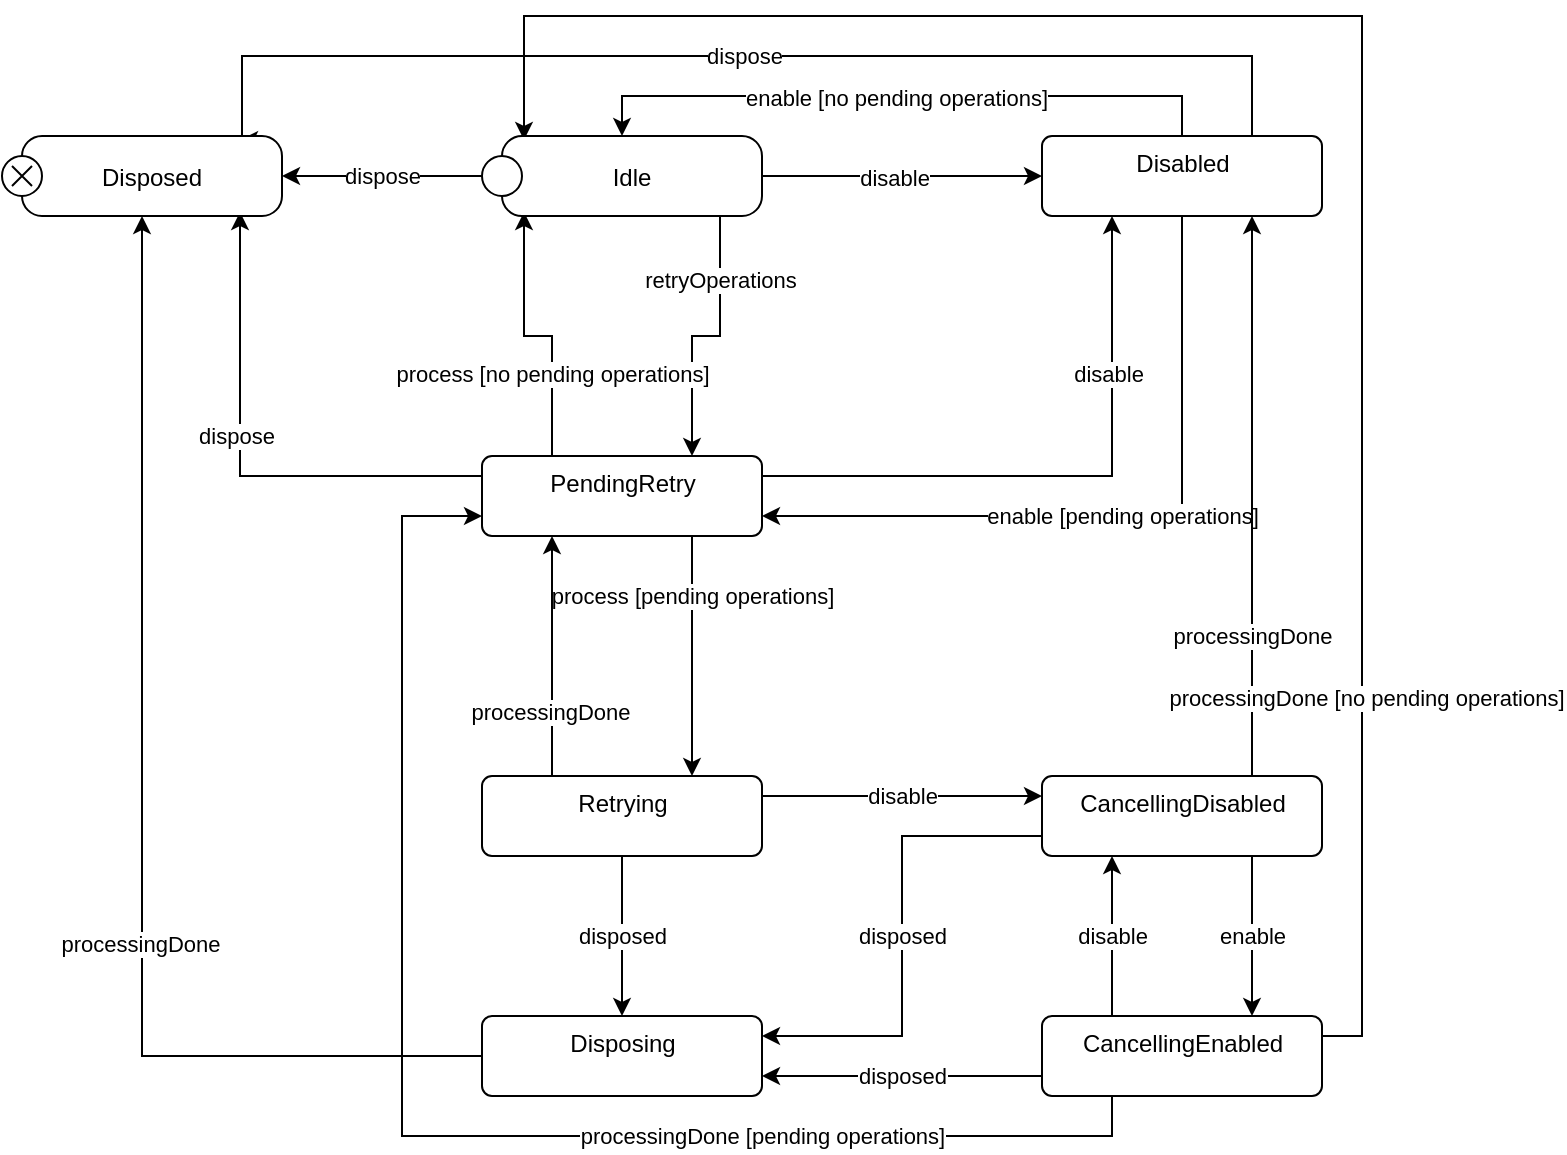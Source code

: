 <mxfile version="18.0.1" type="device"><diagram id="Zu8u0L39VnVUAA15F6GC" name="Seite-1"><mxGraphModel dx="1426" dy="797" grid="1" gridSize="10" guides="1" tooltips="1" connect="1" arrows="1" fold="1" page="1" pageScale="1" pageWidth="827" pageHeight="1169" math="0" shadow="0"><root><mxCell id="0"/><mxCell id="1" parent="0"/><mxCell id="xqBSbF9s4oPgl1QBi0ko-9" style="edgeStyle=orthogonalEdgeStyle;rounded=0;orthogonalLoop=1;jettySize=auto;html=1;entryX=0;entryY=0.5;entryDx=0;entryDy=0;exitX=1;exitY=0.5;exitDx=0;exitDy=0;" edge="1" parent="1" source="xqBSbF9s4oPgl1QBi0ko-45" target="xqBSbF9s4oPgl1QBi0ko-2"><mxGeometry relative="1" as="geometry"/></mxCell><mxCell id="xqBSbF9s4oPgl1QBi0ko-11" value="disable" style="edgeLabel;html=1;align=center;verticalAlign=middle;resizable=0;points=[];" vertex="1" connectable="0" parent="xqBSbF9s4oPgl1QBi0ko-9"><mxGeometry x="-0.057" y="-1" relative="1" as="geometry"><mxPoint as="offset"/></mxGeometry></mxCell><mxCell id="xqBSbF9s4oPgl1QBi0ko-12" value="retryOperations" style="edgeStyle=orthogonalEdgeStyle;rounded=0;orthogonalLoop=1;jettySize=auto;html=1;exitX=0.85;exitY=0.95;exitDx=0;exitDy=0;entryX=0.75;entryY=0;entryDx=0;entryDy=0;exitPerimeter=0;" edge="1" parent="1" source="xqBSbF9s4oPgl1QBi0ko-45" target="xqBSbF9s4oPgl1QBi0ko-3"><mxGeometry x="-0.5" relative="1" as="geometry"><mxPoint as="offset"/></mxGeometry></mxCell><mxCell id="xqBSbF9s4oPgl1QBi0ko-13" value="dispose" style="edgeStyle=orthogonalEdgeStyle;rounded=0;orthogonalLoop=1;jettySize=auto;html=1;entryX=1;entryY=0.5;entryDx=0;entryDy=0;exitX=0;exitY=0.5;exitDx=0;exitDy=0;" edge="1" parent="1" source="xqBSbF9s4oPgl1QBi0ko-45" target="xqBSbF9s4oPgl1QBi0ko-47"><mxGeometry relative="1" as="geometry"/></mxCell><mxCell id="xqBSbF9s4oPgl1QBi0ko-14" style="edgeStyle=orthogonalEdgeStyle;rounded=0;orthogonalLoop=1;jettySize=auto;html=1;entryX=0.5;entryY=0;entryDx=0;entryDy=0;exitX=0.5;exitY=0;exitDx=0;exitDy=0;" edge="1" parent="1" source="xqBSbF9s4oPgl1QBi0ko-2" target="xqBSbF9s4oPgl1QBi0ko-45"><mxGeometry relative="1" as="geometry"><Array as="points"><mxPoint x="630" y="100"/><mxPoint x="350" y="100"/></Array></mxGeometry></mxCell><mxCell id="xqBSbF9s4oPgl1QBi0ko-16" value="enable [no pending operations]" style="edgeLabel;html=1;align=center;verticalAlign=middle;resizable=0;points=[];" vertex="1" connectable="0" parent="xqBSbF9s4oPgl1QBi0ko-14"><mxGeometry x="0.019" y="1" relative="1" as="geometry"><mxPoint as="offset"/></mxGeometry></mxCell><mxCell id="xqBSbF9s4oPgl1QBi0ko-17" value="enable [pending operations]" style="edgeStyle=orthogonalEdgeStyle;rounded=0;orthogonalLoop=1;jettySize=auto;html=1;exitX=0.5;exitY=1;exitDx=0;exitDy=0;entryX=1;entryY=0.75;entryDx=0;entryDy=0;" edge="1" parent="1" source="xqBSbF9s4oPgl1QBi0ko-2" target="xqBSbF9s4oPgl1QBi0ko-3"><mxGeometry relative="1" as="geometry"/></mxCell><mxCell id="xqBSbF9s4oPgl1QBi0ko-18" value="dispose" style="edgeStyle=orthogonalEdgeStyle;rounded=0;orthogonalLoop=1;jettySize=auto;html=1;exitX=0.75;exitY=0;exitDx=0;exitDy=0;entryX=0.85;entryY=0.05;entryDx=0;entryDy=0;entryPerimeter=0;" edge="1" parent="1" source="xqBSbF9s4oPgl1QBi0ko-2" target="xqBSbF9s4oPgl1QBi0ko-47"><mxGeometry relative="1" as="geometry"><Array as="points"><mxPoint x="665" y="80"/><mxPoint x="160" y="80"/></Array></mxGeometry></mxCell><mxCell id="xqBSbF9s4oPgl1QBi0ko-2" value="Disabled" style="html=1;align=center;verticalAlign=top;rounded=1;absoluteArcSize=1;arcSize=10;dashed=0;" vertex="1" parent="1"><mxGeometry x="560" y="120" width="140" height="40" as="geometry"/></mxCell><mxCell id="xqBSbF9s4oPgl1QBi0ko-19" style="edgeStyle=orthogonalEdgeStyle;rounded=0;orthogonalLoop=1;jettySize=auto;html=1;exitX=1;exitY=0.25;exitDx=0;exitDy=0;entryX=0.25;entryY=1;entryDx=0;entryDy=0;" edge="1" parent="1" source="xqBSbF9s4oPgl1QBi0ko-3" target="xqBSbF9s4oPgl1QBi0ko-2"><mxGeometry relative="1" as="geometry"/></mxCell><mxCell id="xqBSbF9s4oPgl1QBi0ko-20" value="disable" style="edgeLabel;html=1;align=center;verticalAlign=middle;resizable=0;points=[];" vertex="1" connectable="0" parent="xqBSbF9s4oPgl1QBi0ko-19"><mxGeometry x="0.482" y="2" relative="1" as="geometry"><mxPoint as="offset"/></mxGeometry></mxCell><mxCell id="xqBSbF9s4oPgl1QBi0ko-21" style="edgeStyle=orthogonalEdgeStyle;rounded=0;orthogonalLoop=1;jettySize=auto;html=1;exitX=0.25;exitY=0;exitDx=0;exitDy=0;entryX=0.15;entryY=0.95;entryDx=0;entryDy=0;entryPerimeter=0;" edge="1" parent="1" source="xqBSbF9s4oPgl1QBi0ko-3" target="xqBSbF9s4oPgl1QBi0ko-45"><mxGeometry relative="1" as="geometry"/></mxCell><mxCell id="xqBSbF9s4oPgl1QBi0ko-22" value="process [no pending operations]" style="edgeLabel;html=1;align=center;verticalAlign=middle;resizable=0;points=[];" vertex="1" connectable="0" parent="xqBSbF9s4oPgl1QBi0ko-21"><mxGeometry x="-0.4" relative="1" as="geometry"><mxPoint as="offset"/></mxGeometry></mxCell><mxCell id="xqBSbF9s4oPgl1QBi0ko-23" value="process [pending operations]" style="edgeStyle=orthogonalEdgeStyle;rounded=0;orthogonalLoop=1;jettySize=auto;html=1;exitX=0.75;exitY=1;exitDx=0;exitDy=0;entryX=0.75;entryY=0;entryDx=0;entryDy=0;" edge="1" parent="1" source="xqBSbF9s4oPgl1QBi0ko-3" target="xqBSbF9s4oPgl1QBi0ko-4"><mxGeometry x="-0.5" relative="1" as="geometry"><mxPoint as="offset"/></mxGeometry></mxCell><mxCell id="xqBSbF9s4oPgl1QBi0ko-24" style="edgeStyle=orthogonalEdgeStyle;rounded=0;orthogonalLoop=1;jettySize=auto;html=1;exitX=0;exitY=0.25;exitDx=0;exitDy=0;entryX=0.85;entryY=0.95;entryDx=0;entryDy=0;entryPerimeter=0;" edge="1" parent="1" source="xqBSbF9s4oPgl1QBi0ko-3" target="xqBSbF9s4oPgl1QBi0ko-47"><mxGeometry relative="1" as="geometry"/></mxCell><mxCell id="xqBSbF9s4oPgl1QBi0ko-25" value="dispose" style="edgeLabel;html=1;align=center;verticalAlign=middle;resizable=0;points=[];" vertex="1" connectable="0" parent="xqBSbF9s4oPgl1QBi0ko-24"><mxGeometry x="0.12" y="2" relative="1" as="geometry"><mxPoint as="offset"/></mxGeometry></mxCell><mxCell id="xqBSbF9s4oPgl1QBi0ko-3" value="PendingRetry" style="html=1;align=center;verticalAlign=top;rounded=1;absoluteArcSize=1;arcSize=10;dashed=0;" vertex="1" parent="1"><mxGeometry x="280" y="280" width="140" height="40" as="geometry"/></mxCell><mxCell id="xqBSbF9s4oPgl1QBi0ko-26" value="disable" style="edgeStyle=orthogonalEdgeStyle;rounded=0;orthogonalLoop=1;jettySize=auto;html=1;exitX=1;exitY=0.25;exitDx=0;exitDy=0;entryX=0;entryY=0.25;entryDx=0;entryDy=0;" edge="1" parent="1" source="xqBSbF9s4oPgl1QBi0ko-4" target="xqBSbF9s4oPgl1QBi0ko-5"><mxGeometry relative="1" as="geometry"/></mxCell><mxCell id="xqBSbF9s4oPgl1QBi0ko-29" style="edgeStyle=orthogonalEdgeStyle;rounded=0;orthogonalLoop=1;jettySize=auto;html=1;exitX=0.25;exitY=0;exitDx=0;exitDy=0;entryX=0.25;entryY=1;entryDx=0;entryDy=0;" edge="1" parent="1" source="xqBSbF9s4oPgl1QBi0ko-4" target="xqBSbF9s4oPgl1QBi0ko-3"><mxGeometry relative="1" as="geometry"/></mxCell><mxCell id="xqBSbF9s4oPgl1QBi0ko-30" value="processingDone" style="edgeLabel;html=1;align=center;verticalAlign=middle;resizable=0;points=[];" vertex="1" connectable="0" parent="xqBSbF9s4oPgl1QBi0ko-29"><mxGeometry x="-0.467" y="1" relative="1" as="geometry"><mxPoint as="offset"/></mxGeometry></mxCell><mxCell id="xqBSbF9s4oPgl1QBi0ko-31" value="disposed" style="edgeStyle=orthogonalEdgeStyle;rounded=0;orthogonalLoop=1;jettySize=auto;html=1;exitX=0.5;exitY=1;exitDx=0;exitDy=0;entryX=0.5;entryY=0;entryDx=0;entryDy=0;" edge="1" parent="1" source="xqBSbF9s4oPgl1QBi0ko-4" target="xqBSbF9s4oPgl1QBi0ko-8"><mxGeometry relative="1" as="geometry"/></mxCell><mxCell id="xqBSbF9s4oPgl1QBi0ko-4" value="Retrying" style="html=1;align=center;verticalAlign=top;rounded=1;absoluteArcSize=1;arcSize=10;dashed=0;" vertex="1" parent="1"><mxGeometry x="280" y="440" width="140" height="40" as="geometry"/></mxCell><mxCell id="xqBSbF9s4oPgl1QBi0ko-27" value="enable" style="edgeStyle=orthogonalEdgeStyle;rounded=0;orthogonalLoop=1;jettySize=auto;html=1;exitX=0.75;exitY=1;exitDx=0;exitDy=0;entryX=0.75;entryY=0;entryDx=0;entryDy=0;" edge="1" parent="1" source="xqBSbF9s4oPgl1QBi0ko-5" target="xqBSbF9s4oPgl1QBi0ko-6"><mxGeometry relative="1" as="geometry"/></mxCell><mxCell id="xqBSbF9s4oPgl1QBi0ko-32" value="disposed" style="edgeStyle=orthogonalEdgeStyle;rounded=0;orthogonalLoop=1;jettySize=auto;html=1;exitX=0;exitY=0.75;exitDx=0;exitDy=0;entryX=1;entryY=0.25;entryDx=0;entryDy=0;" edge="1" parent="1" source="xqBSbF9s4oPgl1QBi0ko-5" target="xqBSbF9s4oPgl1QBi0ko-8"><mxGeometry relative="1" as="geometry"/></mxCell><mxCell id="xqBSbF9s4oPgl1QBi0ko-36" value="processingDone" style="edgeStyle=orthogonalEdgeStyle;rounded=0;orthogonalLoop=1;jettySize=auto;html=1;exitX=0.75;exitY=0;exitDx=0;exitDy=0;entryX=0.75;entryY=1;entryDx=0;entryDy=0;" edge="1" parent="1" source="xqBSbF9s4oPgl1QBi0ko-5" target="xqBSbF9s4oPgl1QBi0ko-2"><mxGeometry x="-0.5" relative="1" as="geometry"><mxPoint as="offset"/></mxGeometry></mxCell><mxCell id="xqBSbF9s4oPgl1QBi0ko-5" value="CancellingDisabled" style="html=1;align=center;verticalAlign=top;rounded=1;absoluteArcSize=1;arcSize=10;dashed=0;" vertex="1" parent="1"><mxGeometry x="560" y="440" width="140" height="40" as="geometry"/></mxCell><mxCell id="xqBSbF9s4oPgl1QBi0ko-28" value="disable" style="edgeStyle=orthogonalEdgeStyle;rounded=0;orthogonalLoop=1;jettySize=auto;html=1;exitX=0.25;exitY=0;exitDx=0;exitDy=0;entryX=0.25;entryY=1;entryDx=0;entryDy=0;" edge="1" parent="1" source="xqBSbF9s4oPgl1QBi0ko-6" target="xqBSbF9s4oPgl1QBi0ko-5"><mxGeometry relative="1" as="geometry"/></mxCell><mxCell id="xqBSbF9s4oPgl1QBi0ko-33" value="disposed" style="edgeStyle=orthogonalEdgeStyle;rounded=0;orthogonalLoop=1;jettySize=auto;html=1;exitX=0;exitY=0.75;exitDx=0;exitDy=0;entryX=1;entryY=0.75;entryDx=0;entryDy=0;" edge="1" parent="1" source="xqBSbF9s4oPgl1QBi0ko-6" target="xqBSbF9s4oPgl1QBi0ko-8"><mxGeometry relative="1" as="geometry"/></mxCell><mxCell id="xqBSbF9s4oPgl1QBi0ko-37" style="edgeStyle=orthogonalEdgeStyle;rounded=0;orthogonalLoop=1;jettySize=auto;html=1;exitX=1;exitY=0.25;exitDx=0;exitDy=0;entryX=0.15;entryY=0.05;entryDx=0;entryDy=0;entryPerimeter=0;" edge="1" parent="1" source="xqBSbF9s4oPgl1QBi0ko-6" target="xqBSbF9s4oPgl1QBi0ko-45"><mxGeometry relative="1" as="geometry"><Array as="points"><mxPoint x="720" y="570"/><mxPoint x="720" y="60"/><mxPoint x="301" y="60"/></Array></mxGeometry></mxCell><mxCell id="xqBSbF9s4oPgl1QBi0ko-38" value="processingDone [no pending operations]" style="edgeLabel;html=1;align=center;verticalAlign=middle;resizable=0;points=[];" vertex="1" connectable="0" parent="xqBSbF9s4oPgl1QBi0ko-37"><mxGeometry x="-0.626" y="-2" relative="1" as="geometry"><mxPoint as="offset"/></mxGeometry></mxCell><mxCell id="xqBSbF9s4oPgl1QBi0ko-39" style="edgeStyle=orthogonalEdgeStyle;rounded=0;orthogonalLoop=1;jettySize=auto;html=1;exitX=0.25;exitY=1;exitDx=0;exitDy=0;entryX=0;entryY=0.75;entryDx=0;entryDy=0;" edge="1" parent="1" source="xqBSbF9s4oPgl1QBi0ko-6" target="xqBSbF9s4oPgl1QBi0ko-3"><mxGeometry relative="1" as="geometry"><Array as="points"><mxPoint x="595" y="620"/><mxPoint x="240" y="620"/><mxPoint x="240" y="310"/></Array></mxGeometry></mxCell><mxCell id="xqBSbF9s4oPgl1QBi0ko-40" value="processingDone [pending operations]" style="edgeLabel;html=1;align=center;verticalAlign=middle;resizable=0;points=[];" vertex="1" connectable="0" parent="xqBSbF9s4oPgl1QBi0ko-39"><mxGeometry x="-0.142" y="2" relative="1" as="geometry"><mxPoint x="116" y="-2" as="offset"/></mxGeometry></mxCell><mxCell id="xqBSbF9s4oPgl1QBi0ko-6" value="CancellingEnabled" style="html=1;align=center;verticalAlign=top;rounded=1;absoluteArcSize=1;arcSize=10;dashed=0;" vertex="1" parent="1"><mxGeometry x="560" y="560" width="140" height="40" as="geometry"/></mxCell><mxCell id="xqBSbF9s4oPgl1QBi0ko-34" style="edgeStyle=orthogonalEdgeStyle;rounded=0;orthogonalLoop=1;jettySize=auto;html=1;exitX=0;exitY=0.5;exitDx=0;exitDy=0;entryX=0.5;entryY=1;entryDx=0;entryDy=0;" edge="1" parent="1" source="xqBSbF9s4oPgl1QBi0ko-8" target="xqBSbF9s4oPgl1QBi0ko-47"><mxGeometry relative="1" as="geometry"/></mxCell><mxCell id="xqBSbF9s4oPgl1QBi0ko-35" value="processingDone" style="edgeLabel;html=1;align=center;verticalAlign=middle;resizable=0;points=[];" vertex="1" connectable="0" parent="xqBSbF9s4oPgl1QBi0ko-34"><mxGeometry x="-0.234" y="1" relative="1" as="geometry"><mxPoint as="offset"/></mxGeometry></mxCell><mxCell id="xqBSbF9s4oPgl1QBi0ko-8" value="Disposing" style="html=1;align=center;verticalAlign=top;rounded=1;absoluteArcSize=1;arcSize=10;dashed=0;" vertex="1" parent="1"><mxGeometry x="280" y="560" width="140" height="40" as="geometry"/></mxCell><mxCell id="xqBSbF9s4oPgl1QBi0ko-45" value="Idle" style="shape=umlState;rounded=1;verticalAlign=middle;align=center;absoluteArcSize=1;arcSize=10;umlStateConnection=connPointRefEntry;boundedLbl=1;" vertex="1" parent="1"><mxGeometry x="280" y="120" width="140" height="40" as="geometry"/></mxCell><mxCell id="xqBSbF9s4oPgl1QBi0ko-47" value="Disposed" style="shape=umlState;rounded=1;verticalAlign=middle;spacingTop=0;absoluteArcSize=1;arcSize=10;umlStateConnection=connPointRefExit;boundedLbl=1;" vertex="1" parent="1"><mxGeometry x="40" y="120" width="140" height="40" as="geometry"/></mxCell></root></mxGraphModel></diagram></mxfile>